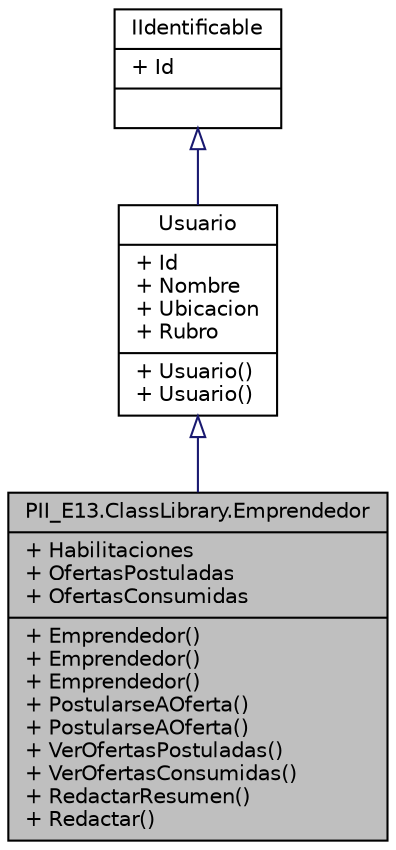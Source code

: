digraph "PII_E13.ClassLibrary.Emprendedor"
{
 // INTERACTIVE_SVG=YES
 // LATEX_PDF_SIZE
  edge [fontname="Helvetica",fontsize="10",labelfontname="Helvetica",labelfontsize="10"];
  node [fontname="Helvetica",fontsize="10",shape=record];
  Node1 [label="{PII_E13.ClassLibrary.Emprendedor\n|+ Habilitaciones\l+ OfertasPostuladas\l+ OfertasConsumidas\l|+ Emprendedor()\l+ Emprendedor()\l+ Emprendedor()\l+ PostularseAOferta()\l+ PostularseAOferta()\l+ VerOfertasPostuladas()\l+ VerOfertasConsumidas()\l+ RedactarResumen()\l+ Redactar()\l}",height=0.2,width=0.4,color="black", fillcolor="grey75", style="filled", fontcolor="black",tooltip="Esta clase respresenta los datos basicos y necesarios que todo Emprendedor tiene, además de sus respo..."];
  Node2 -> Node1 [dir="back",color="midnightblue",fontsize="10",style="solid",arrowtail="onormal",fontname="Helvetica"];
  Node2 [label="{Usuario\n|+ Id\l+ Nombre\l+ Ubicacion\l+ Rubro\l|+ Usuario()\l+ Usuario()\l}",height=0.2,width=0.4,color="black", fillcolor="white", style="filled",URL="$classPII__E13_1_1ClassLibrary_1_1Usuario.html",tooltip="Representa a las abstracciones de un usuario en el sistema"];
  Node3 -> Node2 [dir="back",color="midnightblue",fontsize="10",style="solid",arrowtail="onormal",fontname="Helvetica"];
  Node3 [label="{IIdentificable\n|+ Id\l|}",height=0.2,width=0.4,color="black", fillcolor="white", style="filled",URL="$interfacePII__E13_1_1IIdentificable.html",tooltip="Interfaz que representa a cualquier tipo identificable a través de una cadena de caracteres única."];
}
